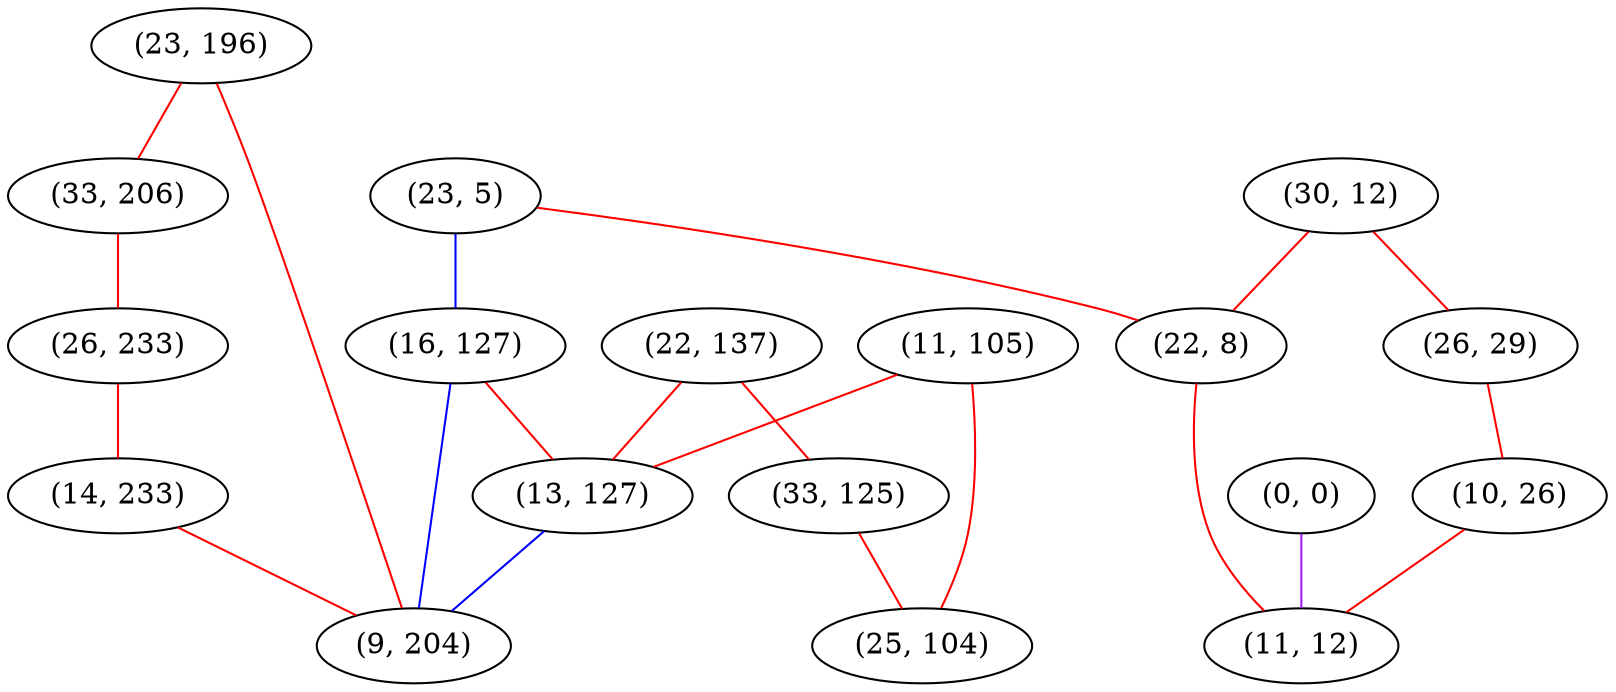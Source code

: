 graph "" {
"(23, 196)";
"(30, 12)";
"(23, 5)";
"(16, 127)";
"(26, 29)";
"(11, 105)";
"(33, 206)";
"(26, 233)";
"(22, 137)";
"(0, 0)";
"(22, 8)";
"(10, 26)";
"(33, 125)";
"(25, 104)";
"(13, 127)";
"(11, 12)";
"(14, 233)";
"(9, 204)";
"(23, 196)" -- "(33, 206)"  [color=red, key=0, weight=1];
"(23, 196)" -- "(9, 204)"  [color=red, key=0, weight=1];
"(30, 12)" -- "(26, 29)"  [color=red, key=0, weight=1];
"(30, 12)" -- "(22, 8)"  [color=red, key=0, weight=1];
"(23, 5)" -- "(22, 8)"  [color=red, key=0, weight=1];
"(23, 5)" -- "(16, 127)"  [color=blue, key=0, weight=3];
"(16, 127)" -- "(13, 127)"  [color=red, key=0, weight=1];
"(16, 127)" -- "(9, 204)"  [color=blue, key=0, weight=3];
"(26, 29)" -- "(10, 26)"  [color=red, key=0, weight=1];
"(11, 105)" -- "(25, 104)"  [color=red, key=0, weight=1];
"(11, 105)" -- "(13, 127)"  [color=red, key=0, weight=1];
"(33, 206)" -- "(26, 233)"  [color=red, key=0, weight=1];
"(26, 233)" -- "(14, 233)"  [color=red, key=0, weight=1];
"(22, 137)" -- "(33, 125)"  [color=red, key=0, weight=1];
"(22, 137)" -- "(13, 127)"  [color=red, key=0, weight=1];
"(0, 0)" -- "(11, 12)"  [color=purple, key=0, weight=4];
"(22, 8)" -- "(11, 12)"  [color=red, key=0, weight=1];
"(10, 26)" -- "(11, 12)"  [color=red, key=0, weight=1];
"(33, 125)" -- "(25, 104)"  [color=red, key=0, weight=1];
"(13, 127)" -- "(9, 204)"  [color=blue, key=0, weight=3];
"(14, 233)" -- "(9, 204)"  [color=red, key=0, weight=1];
}
